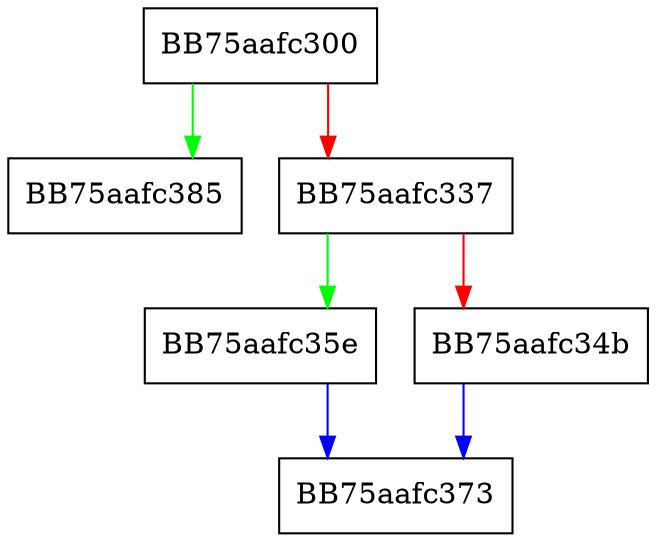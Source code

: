 digraph lua_pe_set_regval {
  node [shape="box"];
  graph [splines=ortho];
  BB75aafc300 -> BB75aafc385 [color="green"];
  BB75aafc300 -> BB75aafc337 [color="red"];
  BB75aafc337 -> BB75aafc35e [color="green"];
  BB75aafc337 -> BB75aafc34b [color="red"];
  BB75aafc34b -> BB75aafc373 [color="blue"];
  BB75aafc35e -> BB75aafc373 [color="blue"];
}